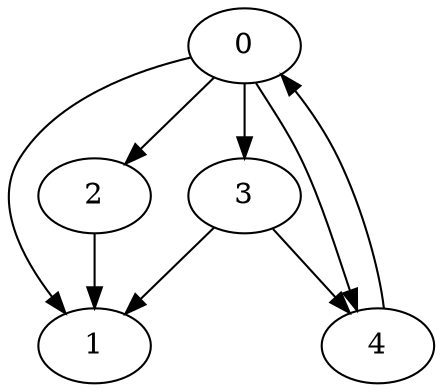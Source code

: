 digraph G {
    0 -> 1;
    0 -> 2;
    0 -> 3;
    0 -> 4;
    2 -> 1;
    3 -> 1;
    3 -> 4;
    4 -> 0;
}
